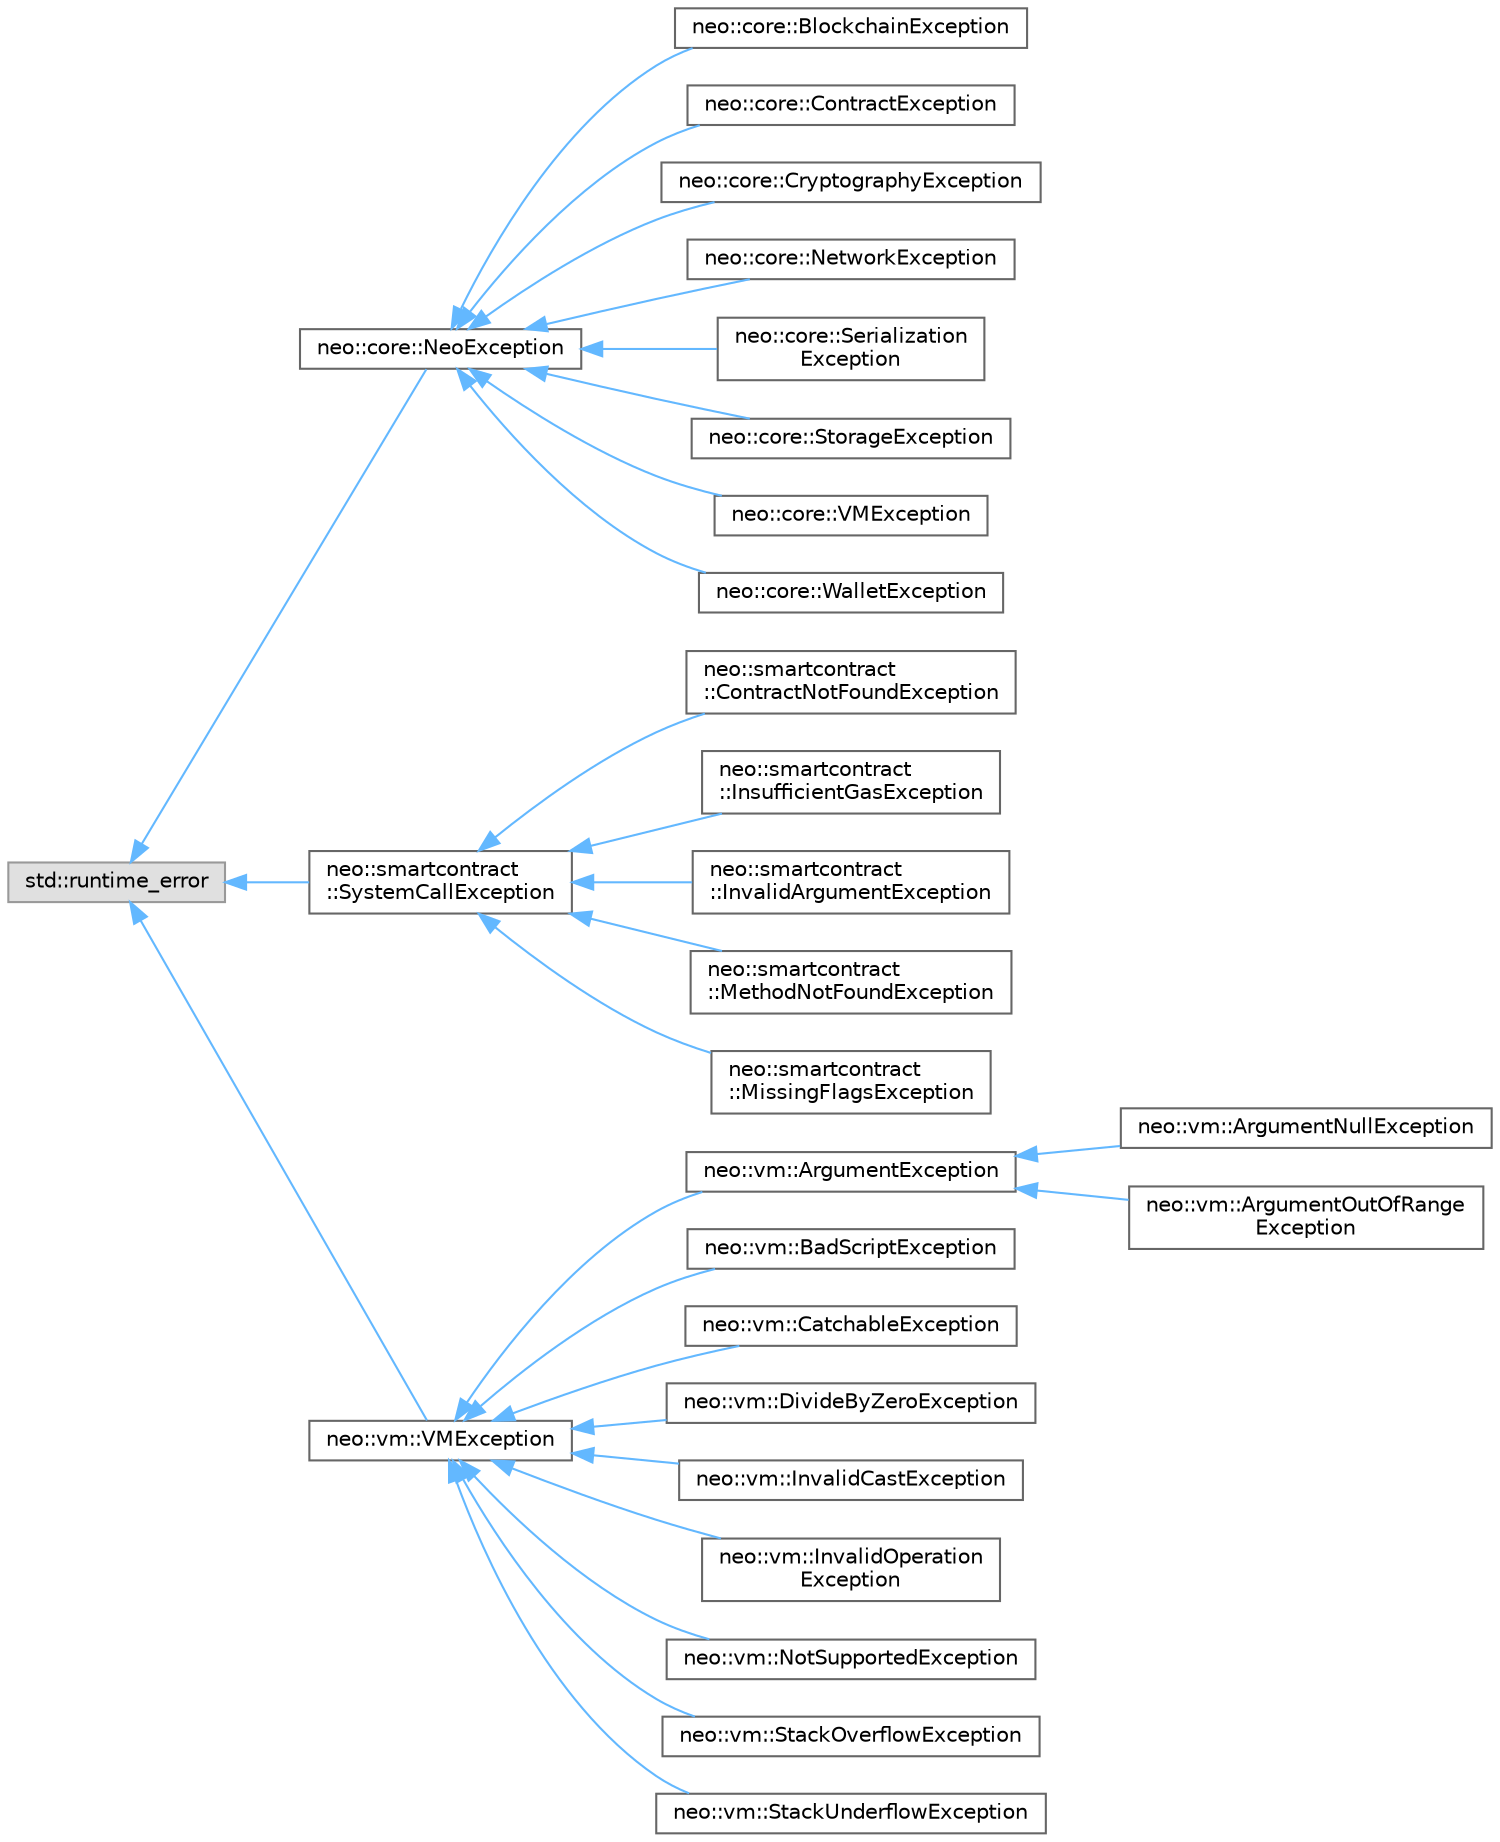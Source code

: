 digraph "Graphical Class Hierarchy"
{
 // LATEX_PDF_SIZE
  bgcolor="transparent";
  edge [fontname=Helvetica,fontsize=10,labelfontname=Helvetica,labelfontsize=10];
  node [fontname=Helvetica,fontsize=10,shape=box,height=0.2,width=0.4];
  rankdir="LR";
  Node0 [id="Node000000",label="std::runtime_error",height=0.2,width=0.4,color="grey60", fillcolor="#E0E0E0", style="filled",tooltip=" "];
  Node0 -> Node1 [id="edge334_Node000000_Node000001",dir="back",color="steelblue1",style="solid",tooltip=" "];
  Node1 [id="Node000001",label="neo::core::NeoException",height=0.2,width=0.4,color="grey40", fillcolor="white", style="filled",URL="$classneo_1_1core_1_1_neo_exception.html",tooltip="Base exception class for all Neo-specific exceptions."];
  Node1 -> Node2 [id="edge335_Node000001_Node000002",dir="back",color="steelblue1",style="solid",tooltip=" "];
  Node2 [id="Node000002",label="neo::core::BlockchainException",height=0.2,width=0.4,color="grey40", fillcolor="white", style="filled",URL="$classneo_1_1core_1_1_blockchain_exception.html",tooltip="Exception for blockchain operations."];
  Node1 -> Node3 [id="edge336_Node000001_Node000003",dir="back",color="steelblue1",style="solid",tooltip=" "];
  Node3 [id="Node000003",label="neo::core::ContractException",height=0.2,width=0.4,color="grey40", fillcolor="white", style="filled",URL="$classneo_1_1core_1_1_contract_exception.html",tooltip="Exception for smart contract operations."];
  Node1 -> Node4 [id="edge337_Node000001_Node000004",dir="back",color="steelblue1",style="solid",tooltip=" "];
  Node4 [id="Node000004",label="neo::core::CryptographyException",height=0.2,width=0.4,color="grey40", fillcolor="white", style="filled",URL="$classneo_1_1core_1_1_cryptography_exception.html",tooltip="Exception for cryptographic operations."];
  Node1 -> Node5 [id="edge338_Node000001_Node000005",dir="back",color="steelblue1",style="solid",tooltip=" "];
  Node5 [id="Node000005",label="neo::core::NetworkException",height=0.2,width=0.4,color="grey40", fillcolor="white", style="filled",URL="$classneo_1_1core_1_1_network_exception.html",tooltip="Exception for network operations."];
  Node1 -> Node6 [id="edge339_Node000001_Node000006",dir="back",color="steelblue1",style="solid",tooltip=" "];
  Node6 [id="Node000006",label="neo::core::Serialization\lException",height=0.2,width=0.4,color="grey40", fillcolor="white", style="filled",URL="$classneo_1_1core_1_1_serialization_exception.html",tooltip="Exception for serialization/deserialization errors."];
  Node1 -> Node7 [id="edge340_Node000001_Node000007",dir="back",color="steelblue1",style="solid",tooltip=" "];
  Node7 [id="Node000007",label="neo::core::StorageException",height=0.2,width=0.4,color="grey40", fillcolor="white", style="filled",URL="$classneo_1_1core_1_1_storage_exception.html",tooltip="Exception for storage operations."];
  Node1 -> Node8 [id="edge341_Node000001_Node000008",dir="back",color="steelblue1",style="solid",tooltip=" "];
  Node8 [id="Node000008",label="neo::core::VMException",height=0.2,width=0.4,color="grey40", fillcolor="white", style="filled",URL="$classneo_1_1core_1_1_v_m_exception.html",tooltip="Exception for VM operations."];
  Node1 -> Node9 [id="edge342_Node000001_Node000009",dir="back",color="steelblue1",style="solid",tooltip=" "];
  Node9 [id="Node000009",label="neo::core::WalletException",height=0.2,width=0.4,color="grey40", fillcolor="white", style="filled",URL="$classneo_1_1core_1_1_wallet_exception.html",tooltip="Exception for wallet operations."];
  Node0 -> Node10 [id="edge343_Node000000_Node000010",dir="back",color="steelblue1",style="solid",tooltip=" "];
  Node10 [id="Node000010",label="neo::smartcontract\l::SystemCallException",height=0.2,width=0.4,color="grey40", fillcolor="white", style="filled",URL="$classneo_1_1smartcontract_1_1_system_call_exception.html",tooltip="Exception thrown when a system call fails."];
  Node10 -> Node11 [id="edge344_Node000010_Node000011",dir="back",color="steelblue1",style="solid",tooltip=" "];
  Node11 [id="Node000011",label="neo::smartcontract\l::ContractNotFoundException",height=0.2,width=0.4,color="grey40", fillcolor="white", style="filled",URL="$classneo_1_1smartcontract_1_1_contract_not_found_exception.html",tooltip="Exception thrown when a system call is invoked with an invalid contract."];
  Node10 -> Node12 [id="edge345_Node000010_Node000012",dir="back",color="steelblue1",style="solid",tooltip=" "];
  Node12 [id="Node000012",label="neo::smartcontract\l::InsufficientGasException",height=0.2,width=0.4,color="grey40", fillcolor="white", style="filled",URL="$classneo_1_1smartcontract_1_1_insufficient_gas_exception.html",tooltip="Exception thrown when a system call is invoked with insufficient gas."];
  Node10 -> Node13 [id="edge346_Node000010_Node000013",dir="back",color="steelblue1",style="solid",tooltip=" "];
  Node13 [id="Node000013",label="neo::smartcontract\l::InvalidArgumentException",height=0.2,width=0.4,color="grey40", fillcolor="white", style="filled",URL="$classneo_1_1smartcontract_1_1_invalid_argument_exception.html",tooltip="Exception thrown when a system call is invoked with invalid arguments."];
  Node10 -> Node14 [id="edge347_Node000010_Node000014",dir="back",color="steelblue1",style="solid",tooltip=" "];
  Node14 [id="Node000014",label="neo::smartcontract\l::MethodNotFoundException",height=0.2,width=0.4,color="grey40", fillcolor="white", style="filled",URL="$classneo_1_1smartcontract_1_1_method_not_found_exception.html",tooltip="Exception thrown when a system call is invoked with an invalid method."];
  Node10 -> Node15 [id="edge348_Node000010_Node000015",dir="back",color="steelblue1",style="solid",tooltip=" "];
  Node15 [id="Node000015",label="neo::smartcontract\l::MissingFlagsException",height=0.2,width=0.4,color="grey40", fillcolor="white", style="filled",URL="$classneo_1_1smartcontract_1_1_missing_flags_exception.html",tooltip="Exception thrown when a system call is invoked without the required flags."];
  Node0 -> Node16 [id="edge349_Node000000_Node000016",dir="back",color="steelblue1",style="solid",tooltip=" "];
  Node16 [id="Node000016",label="neo::vm::VMException",height=0.2,width=0.4,color="grey40", fillcolor="white", style="filled",URL="$classneo_1_1vm_1_1_v_m_exception.html",tooltip="Base class for all VM exceptions."];
  Node16 -> Node17 [id="edge350_Node000016_Node000017",dir="back",color="steelblue1",style="solid",tooltip=" "];
  Node17 [id="Node000017",label="neo::vm::ArgumentException",height=0.2,width=0.4,color="grey40", fillcolor="white", style="filled",URL="$classneo_1_1vm_1_1_argument_exception.html",tooltip="Exception thrown when an argument is invalid."];
  Node17 -> Node18 [id="edge351_Node000017_Node000018",dir="back",color="steelblue1",style="solid",tooltip=" "];
  Node18 [id="Node000018",label="neo::vm::ArgumentNullException",height=0.2,width=0.4,color="grey40", fillcolor="white", style="filled",URL="$classneo_1_1vm_1_1_argument_null_exception.html",tooltip="Exception thrown when an argument is null."];
  Node17 -> Node19 [id="edge352_Node000017_Node000019",dir="back",color="steelblue1",style="solid",tooltip=" "];
  Node19 [id="Node000019",label="neo::vm::ArgumentOutOfRange\lException",height=0.2,width=0.4,color="grey40", fillcolor="white", style="filled",URL="$classneo_1_1vm_1_1_argument_out_of_range_exception.html",tooltip="Exception thrown when an argument is out of range."];
  Node16 -> Node20 [id="edge353_Node000016_Node000020",dir="back",color="steelblue1",style="solid",tooltip=" "];
  Node20 [id="Node000020",label="neo::vm::BadScriptException",height=0.2,width=0.4,color="grey40", fillcolor="white", style="filled",URL="$classneo_1_1vm_1_1_bad_script_exception.html",tooltip="Exception thrown when a script is invalid."];
  Node16 -> Node21 [id="edge354_Node000016_Node000021",dir="back",color="steelblue1",style="solid",tooltip=" "];
  Node21 [id="Node000021",label="neo::vm::CatchableException",height=0.2,width=0.4,color="grey40", fillcolor="white", style="filled",URL="$classneo_1_1vm_1_1_catchable_exception.html",tooltip="Exception that can be caught by the VM."];
  Node16 -> Node22 [id="edge355_Node000016_Node000022",dir="back",color="steelblue1",style="solid",tooltip=" "];
  Node22 [id="Node000022",label="neo::vm::DivideByZeroException",height=0.2,width=0.4,color="grey40", fillcolor="white", style="filled",URL="$classneo_1_1vm_1_1_divide_by_zero_exception.html",tooltip="Exception thrown when a division by zero occurs."];
  Node16 -> Node23 [id="edge356_Node000016_Node000023",dir="back",color="steelblue1",style="solid",tooltip=" "];
  Node23 [id="Node000023",label="neo::vm::InvalidCastException",height=0.2,width=0.4,color="grey40", fillcolor="white", style="filled",URL="$classneo_1_1vm_1_1_invalid_cast_exception.html",tooltip="Exception thrown when a type conversion is invalid."];
  Node16 -> Node24 [id="edge357_Node000016_Node000024",dir="back",color="steelblue1",style="solid",tooltip=" "];
  Node24 [id="Node000024",label="neo::vm::InvalidOperation\lException",height=0.2,width=0.4,color="grey40", fillcolor="white", style="filled",URL="$classneo_1_1vm_1_1_invalid_operation_exception.html",tooltip="Exception thrown when a VM operation is invalid."];
  Node16 -> Node25 [id="edge358_Node000016_Node000025",dir="back",color="steelblue1",style="solid",tooltip=" "];
  Node25 [id="Node000025",label="neo::vm::NotSupportedException",height=0.2,width=0.4,color="grey40", fillcolor="white", style="filled",URL="$classneo_1_1vm_1_1_not_supported_exception.html",tooltip="Exception thrown when an operation is not supported."];
  Node16 -> Node26 [id="edge359_Node000016_Node000026",dir="back",color="steelblue1",style="solid",tooltip=" "];
  Node26 [id="Node000026",label="neo::vm::StackOverflowException",height=0.2,width=0.4,color="grey40", fillcolor="white", style="filled",URL="$classneo_1_1vm_1_1_stack_overflow_exception.html",tooltip="Exception thrown when a stack overflow occurs."];
  Node16 -> Node27 [id="edge360_Node000016_Node000027",dir="back",color="steelblue1",style="solid",tooltip=" "];
  Node27 [id="Node000027",label="neo::vm::StackUnderflowException",height=0.2,width=0.4,color="grey40", fillcolor="white", style="filled",URL="$classneo_1_1vm_1_1_stack_underflow_exception.html",tooltip="Exception thrown when a stack underflow occurs."];
}
